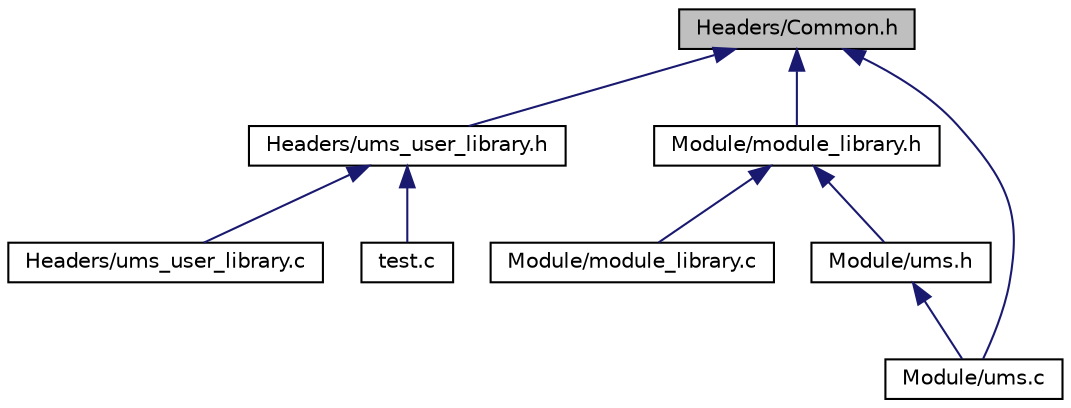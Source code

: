 digraph "Headers/Common.h"
{
 // LATEX_PDF_SIZE
  edge [fontname="Helvetica",fontsize="10",labelfontname="Helvetica",labelfontsize="10"];
  node [fontname="Helvetica",fontsize="10",shape=record];
  Node1 [label="Headers/Common.h",height=0.2,width=0.4,color="black", fillcolor="grey75", style="filled", fontcolor="black",tooltip=" "];
  Node1 -> Node2 [dir="back",color="midnightblue",fontsize="10",style="solid",fontname="Helvetica"];
  Node2 [label="Headers/ums_user_library.h",height=0.2,width=0.4,color="black", fillcolor="white", style="filled",URL="$ums__user__library_8h.html",tooltip=" "];
  Node2 -> Node3 [dir="back",color="midnightblue",fontsize="10",style="solid",fontname="Helvetica"];
  Node3 [label="Headers/ums_user_library.c",height=0.2,width=0.4,color="black", fillcolor="white", style="filled",URL="$ums__user__library_8c.html",tooltip=" "];
  Node2 -> Node4 [dir="back",color="midnightblue",fontsize="10",style="solid",fontname="Helvetica"];
  Node4 [label="test.c",height=0.2,width=0.4,color="black", fillcolor="white", style="filled",URL="$test_8c.html",tooltip=" "];
  Node1 -> Node5 [dir="back",color="midnightblue",fontsize="10",style="solid",fontname="Helvetica"];
  Node5 [label="Module/module_library.h",height=0.2,width=0.4,color="black", fillcolor="white", style="filled",URL="$module__library_8h.html",tooltip=" "];
  Node5 -> Node6 [dir="back",color="midnightblue",fontsize="10",style="solid",fontname="Helvetica"];
  Node6 [label="Module/module_library.c",height=0.2,width=0.4,color="black", fillcolor="white", style="filled",URL="$module__library_8c.html",tooltip=" "];
  Node5 -> Node7 [dir="back",color="midnightblue",fontsize="10",style="solid",fontname="Helvetica"];
  Node7 [label="Module/ums.h",height=0.2,width=0.4,color="black", fillcolor="white", style="filled",URL="$ums_8h.html",tooltip=" "];
  Node7 -> Node8 [dir="back",color="midnightblue",fontsize="10",style="solid",fontname="Helvetica"];
  Node8 [label="Module/ums.c",height=0.2,width=0.4,color="black", fillcolor="white", style="filled",URL="$ums_8c.html",tooltip=" "];
  Node1 -> Node8 [dir="back",color="midnightblue",fontsize="10",style="solid",fontname="Helvetica"];
}
